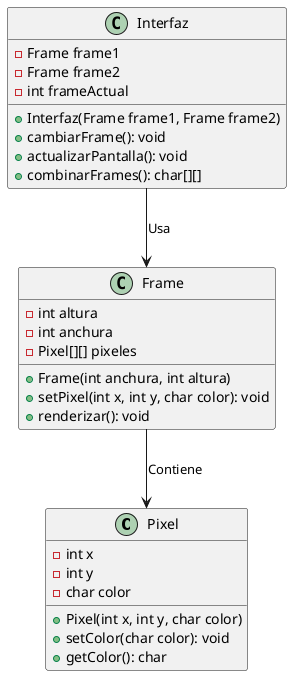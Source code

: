 @startuml

class Pixel {
    - int x
    - int y
    - char color
    + Pixel(int x, int y, char color)
    + setColor(char color): void
    + getColor(): char
}

class Frame {
    - int altura
    - int anchura
    - Pixel[][] pixeles
    + Frame(int anchura, int altura)
    + setPixel(int x, int y, char color): void
    + renderizar(): void
}

class Interfaz {
    - Frame frame1
    - Frame frame2
    - int frameActual
    + Interfaz(Frame frame1, Frame frame2)
    + cambiarFrame(): void
    + actualizarPantalla(): void
    + combinarFrames(): char[][]
}

Interfaz --> Frame : Usa
Frame --> Pixel : Contiene

@enduml

